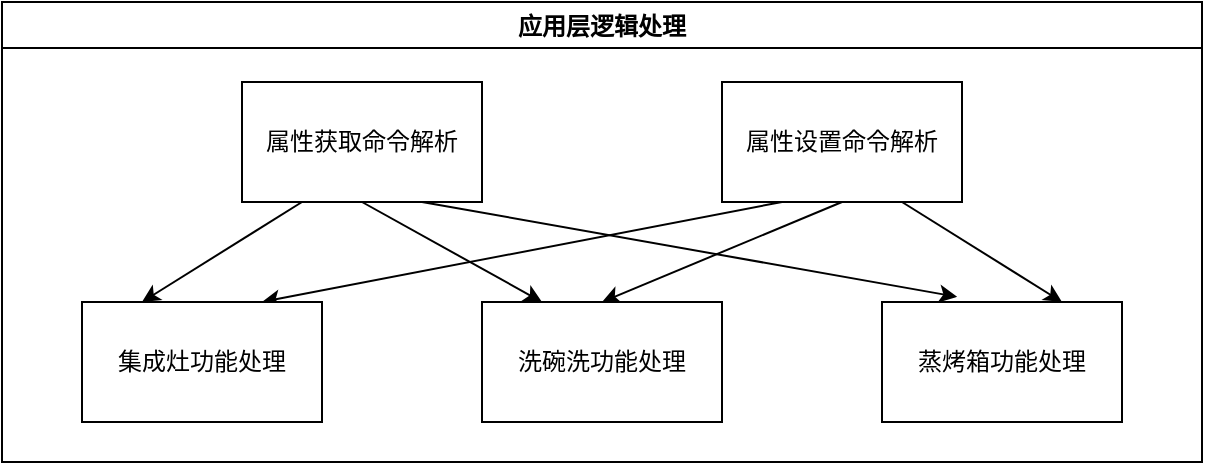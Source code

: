<mxfile>
    <diagram id="68GIJZdE5NKAv0UOlzHs" name="Page-1">
        <mxGraphModel dx="756" dy="615" grid="1" gridSize="10" guides="1" tooltips="1" connect="1" arrows="1" fold="1" page="1" pageScale="1" pageWidth="3300" pageHeight="4681" math="0" shadow="0">
            <root>
                <mxCell id="0"/>
                <mxCell id="1" parent="0"/>
                <mxCell id="2" value="应用层逻辑处理" style="swimlane;" vertex="1" parent="1">
                    <mxGeometry x="80" y="160" width="600" height="230" as="geometry"/>
                </mxCell>
                <mxCell id="12" style="edgeStyle=none;html=1;exitX=0.75;exitY=1;exitDx=0;exitDy=0;entryX=0.313;entryY=-0.043;entryDx=0;entryDy=0;entryPerimeter=0;" edge="1" parent="2" source="3" target="7">
                    <mxGeometry relative="1" as="geometry"/>
                </mxCell>
                <mxCell id="13" style="edgeStyle=none;html=1;exitX=0.5;exitY=1;exitDx=0;exitDy=0;entryX=0.25;entryY=0;entryDx=0;entryDy=0;" edge="1" parent="2" source="3" target="6">
                    <mxGeometry relative="1" as="geometry"/>
                </mxCell>
                <mxCell id="16" style="edgeStyle=none;html=1;exitX=0.25;exitY=1;exitDx=0;exitDy=0;entryX=0.25;entryY=0;entryDx=0;entryDy=0;" edge="1" parent="2" source="3" target="5">
                    <mxGeometry relative="1" as="geometry"/>
                </mxCell>
                <mxCell id="3" value="属性获取命令解析" style="rounded=0;whiteSpace=wrap;html=1;" vertex="1" parent="2">
                    <mxGeometry x="120" y="40" width="120" height="60" as="geometry"/>
                </mxCell>
                <mxCell id="14" style="edgeStyle=none;html=1;exitX=0.25;exitY=1;exitDx=0;exitDy=0;entryX=0.75;entryY=0;entryDx=0;entryDy=0;" edge="1" parent="2" source="4" target="5">
                    <mxGeometry relative="1" as="geometry"/>
                </mxCell>
                <mxCell id="17" style="edgeStyle=none;html=1;exitX=0.5;exitY=1;exitDx=0;exitDy=0;entryX=0.5;entryY=0;entryDx=0;entryDy=0;" edge="1" parent="2" source="4" target="6">
                    <mxGeometry relative="1" as="geometry"/>
                </mxCell>
                <mxCell id="18" style="edgeStyle=none;html=1;exitX=0.75;exitY=1;exitDx=0;exitDy=0;entryX=0.75;entryY=0;entryDx=0;entryDy=0;" edge="1" parent="2" source="4" target="7">
                    <mxGeometry relative="1" as="geometry"/>
                </mxCell>
                <mxCell id="4" value="属性设置命令解析" style="rounded=0;whiteSpace=wrap;html=1;" vertex="1" parent="2">
                    <mxGeometry x="360" y="40" width="120" height="60" as="geometry"/>
                </mxCell>
                <mxCell id="5" value="集成灶功能处理" style="rounded=0;whiteSpace=wrap;html=1;" vertex="1" parent="2">
                    <mxGeometry x="40" y="150" width="120" height="60" as="geometry"/>
                </mxCell>
                <mxCell id="6" value="洗碗洗功能处理" style="rounded=0;whiteSpace=wrap;html=1;" vertex="1" parent="2">
                    <mxGeometry x="240" y="150" width="120" height="60" as="geometry"/>
                </mxCell>
                <mxCell id="7" value="蒸烤箱功能处理" style="rounded=0;whiteSpace=wrap;html=1;" vertex="1" parent="2">
                    <mxGeometry x="440" y="150" width="120" height="60" as="geometry"/>
                </mxCell>
            </root>
        </mxGraphModel>
    </diagram>
</mxfile>